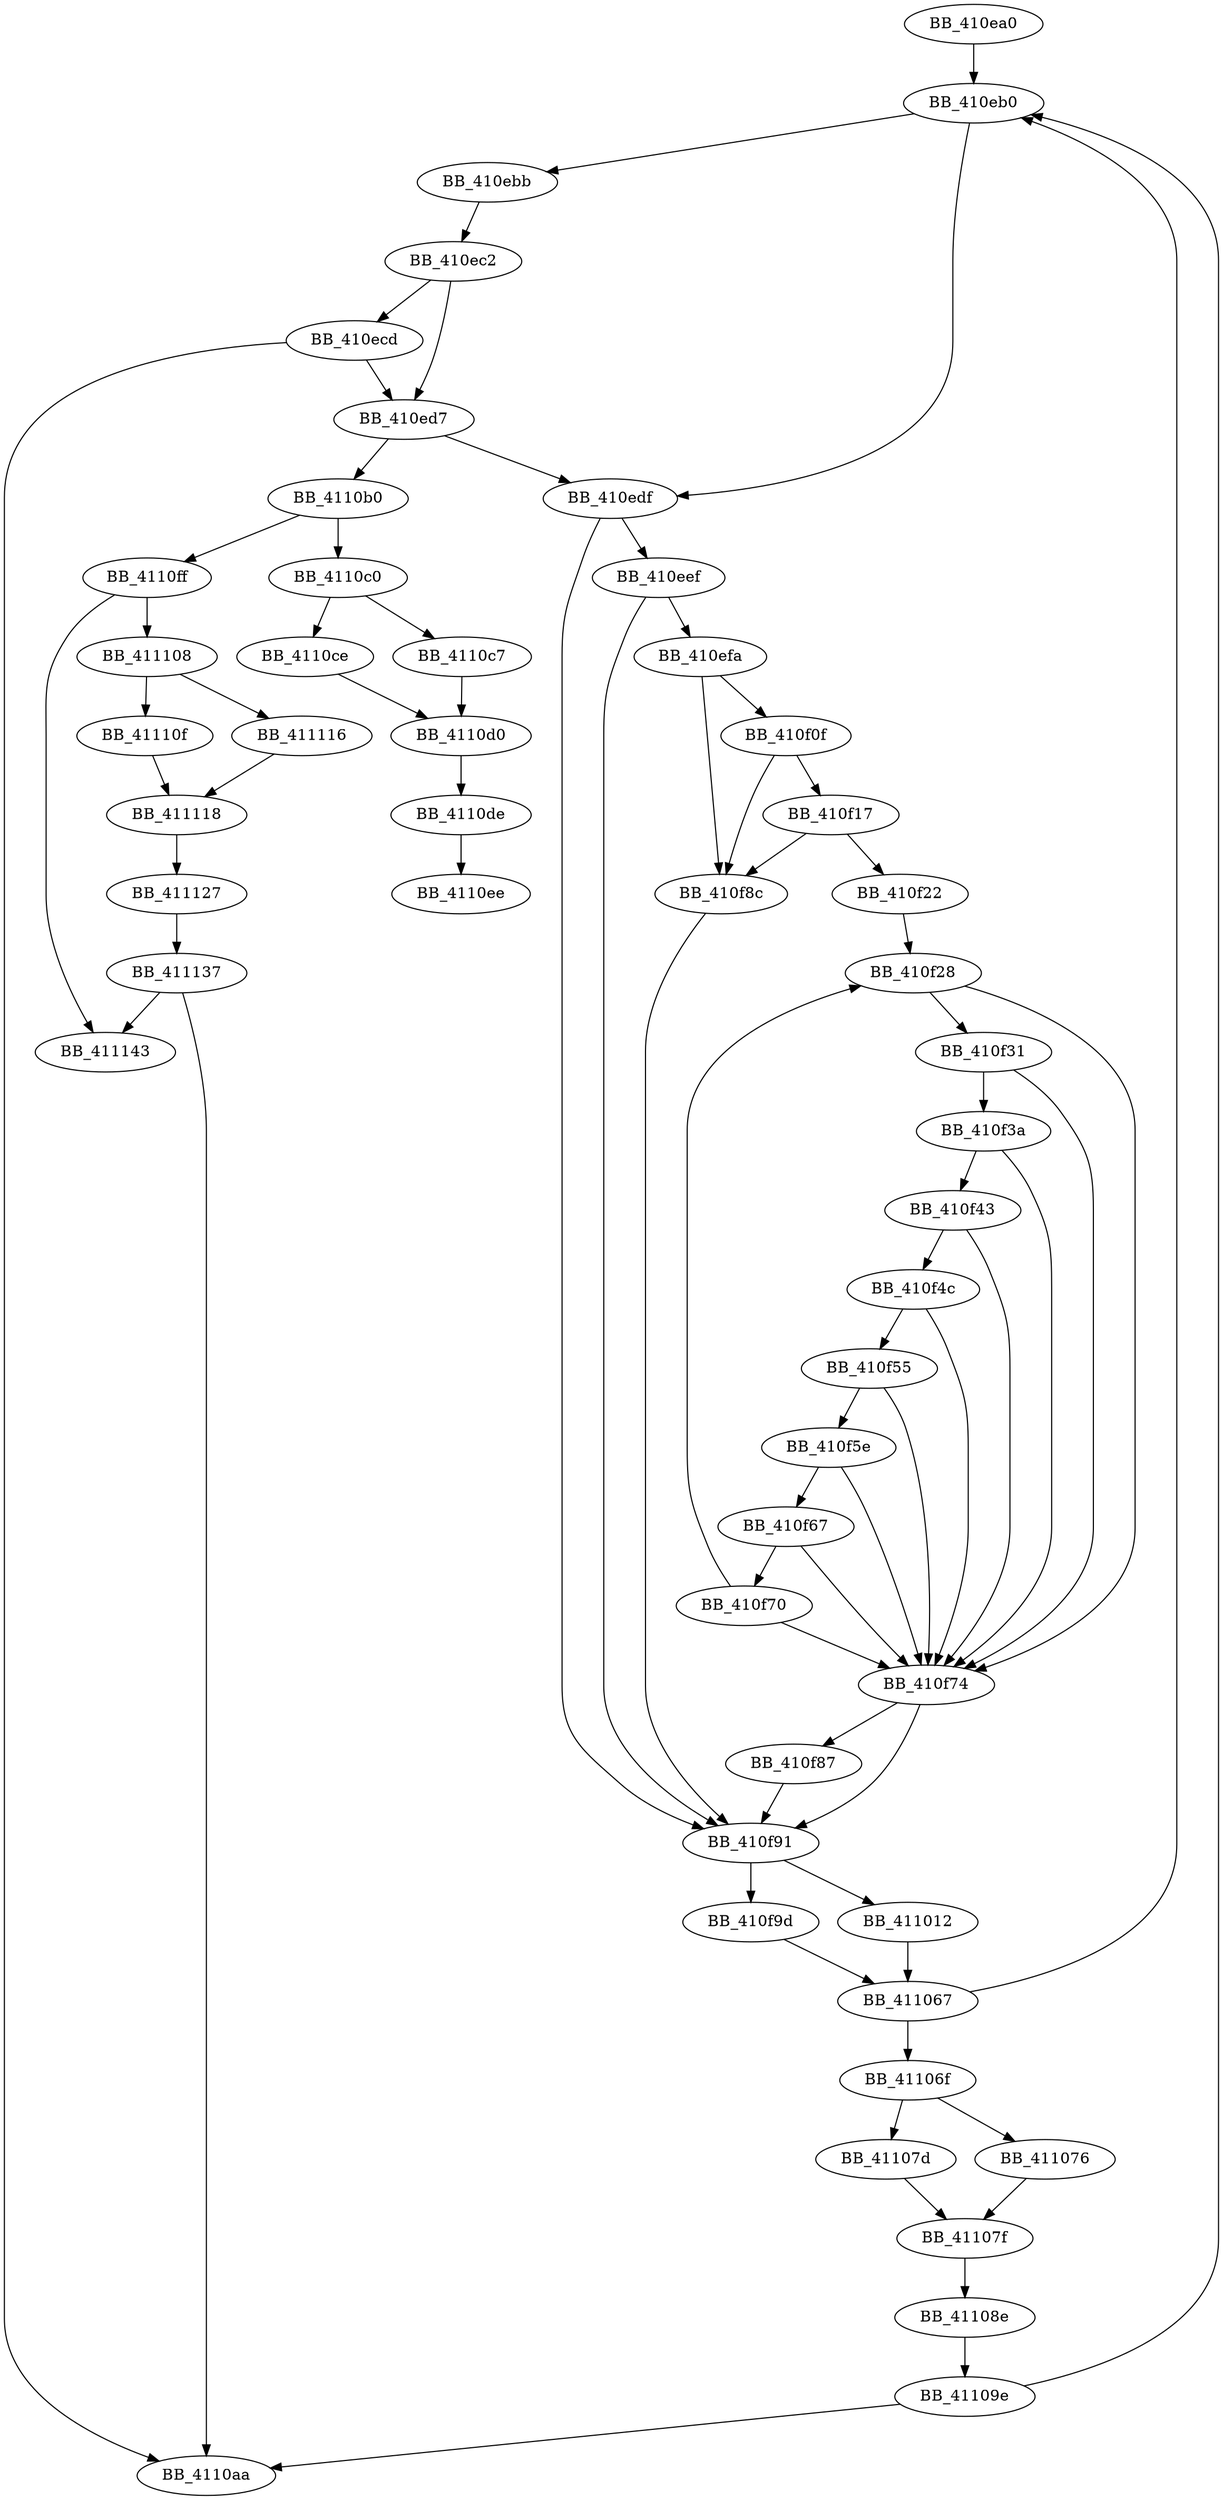DiGraph sub_410EA0{
BB_410ea0->BB_410eb0
BB_410eb0->BB_410ebb
BB_410eb0->BB_410edf
BB_410ebb->BB_410ec2
BB_410ec2->BB_410ecd
BB_410ec2->BB_410ed7
BB_410ecd->BB_410ed7
BB_410ecd->BB_4110aa
BB_410ed7->BB_410edf
BB_410ed7->BB_4110b0
BB_410edf->BB_410eef
BB_410edf->BB_410f91
BB_410eef->BB_410efa
BB_410eef->BB_410f91
BB_410efa->BB_410f0f
BB_410efa->BB_410f8c
BB_410f0f->BB_410f17
BB_410f0f->BB_410f8c
BB_410f17->BB_410f22
BB_410f17->BB_410f8c
BB_410f22->BB_410f28
BB_410f28->BB_410f31
BB_410f28->BB_410f74
BB_410f31->BB_410f3a
BB_410f31->BB_410f74
BB_410f3a->BB_410f43
BB_410f3a->BB_410f74
BB_410f43->BB_410f4c
BB_410f43->BB_410f74
BB_410f4c->BB_410f55
BB_410f4c->BB_410f74
BB_410f55->BB_410f5e
BB_410f55->BB_410f74
BB_410f5e->BB_410f67
BB_410f5e->BB_410f74
BB_410f67->BB_410f70
BB_410f67->BB_410f74
BB_410f70->BB_410f28
BB_410f70->BB_410f74
BB_410f74->BB_410f87
BB_410f74->BB_410f91
BB_410f87->BB_410f91
BB_410f8c->BB_410f91
BB_410f91->BB_410f9d
BB_410f91->BB_411012
BB_410f9d->BB_411067
BB_411012->BB_411067
BB_411067->BB_410eb0
BB_411067->BB_41106f
BB_41106f->BB_411076
BB_41106f->BB_41107d
BB_411076->BB_41107f
BB_41107d->BB_41107f
BB_41107f->BB_41108e
BB_41108e->BB_41109e
BB_41109e->BB_410eb0
BB_41109e->BB_4110aa
BB_4110b0->BB_4110c0
BB_4110b0->BB_4110ff
BB_4110c0->BB_4110c7
BB_4110c0->BB_4110ce
BB_4110c7->BB_4110d0
BB_4110ce->BB_4110d0
BB_4110d0->BB_4110de
BB_4110de->BB_4110ee
BB_4110ff->BB_411108
BB_4110ff->BB_411143
BB_411108->BB_41110f
BB_411108->BB_411116
BB_41110f->BB_411118
BB_411116->BB_411118
BB_411118->BB_411127
BB_411127->BB_411137
BB_411137->BB_4110aa
BB_411137->BB_411143
}
